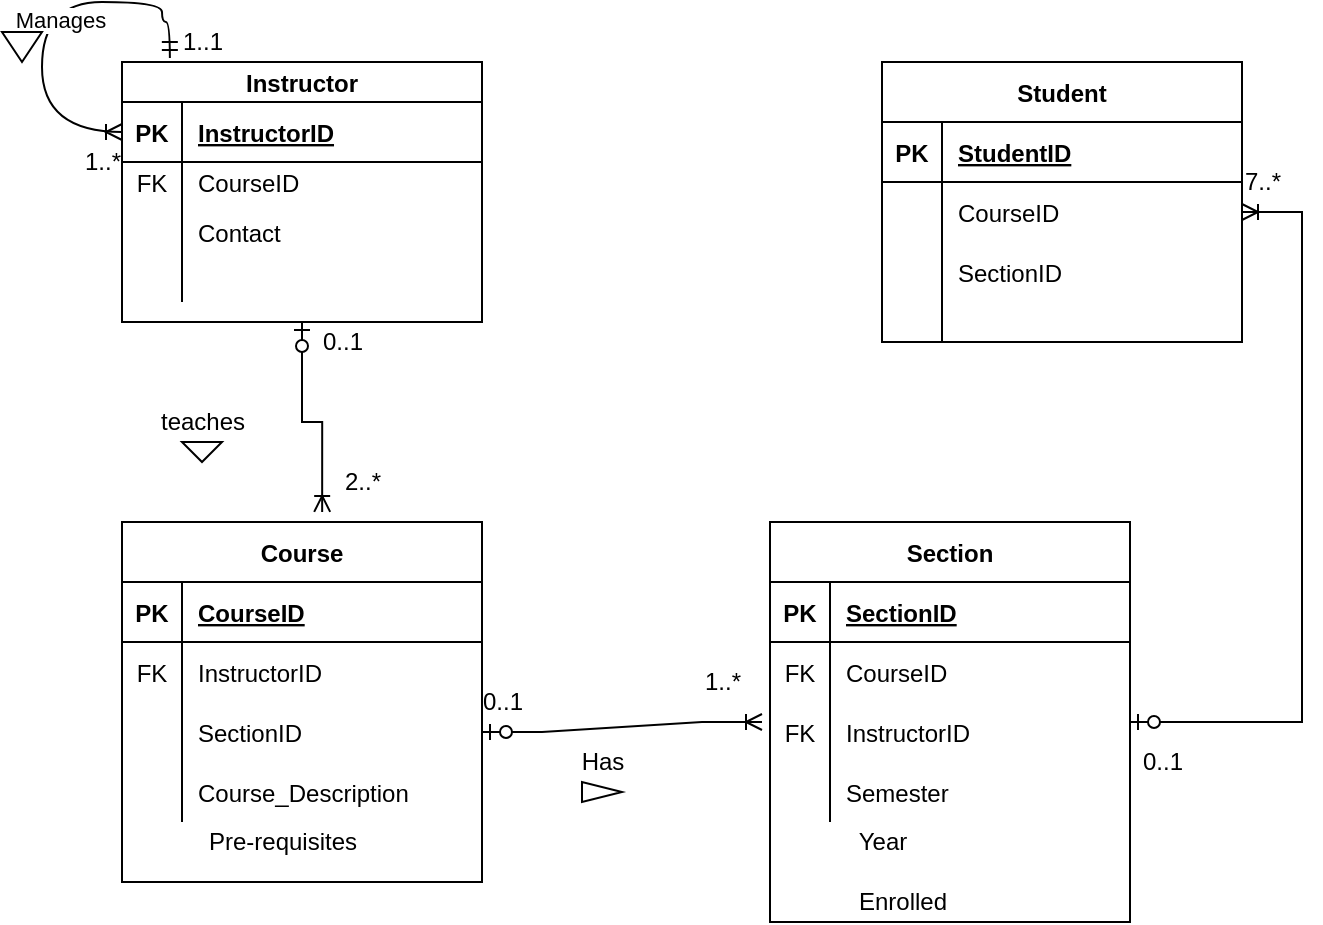 <mxfile version="15.5.9" type="github"><diagram id="Qz0gbIjcsVXX4KqOEKWy" name="Page-1"><mxGraphModel dx="1186" dy="568" grid="1" gridSize="10" guides="1" tooltips="1" connect="1" arrows="1" fold="1" page="1" pageScale="1" pageWidth="827" pageHeight="1169" math="0" shadow="0"><root><mxCell id="0"/><mxCell id="1" parent="0"/><mxCell id="Gknzh7UzwcLJD8zd_KJL-32" value="Instructor" style="shape=table;startSize=20;container=1;collapsible=1;childLayout=tableLayout;fixedRows=1;rowLines=0;fontStyle=1;align=center;resizeLast=1;" vertex="1" parent="1"><mxGeometry x="90" y="40" width="180" height="130" as="geometry"/></mxCell><mxCell id="Gknzh7UzwcLJD8zd_KJL-33" value="" style="shape=partialRectangle;collapsible=0;dropTarget=0;pointerEvents=0;fillColor=none;top=0;left=0;bottom=1;right=0;points=[[0,0.5],[1,0.5]];portConstraint=eastwest;" vertex="1" parent="Gknzh7UzwcLJD8zd_KJL-32"><mxGeometry y="20" width="180" height="30" as="geometry"/></mxCell><mxCell id="Gknzh7UzwcLJD8zd_KJL-34" value="PK" style="shape=partialRectangle;connectable=0;fillColor=none;top=0;left=0;bottom=0;right=0;fontStyle=1;overflow=hidden;" vertex="1" parent="Gknzh7UzwcLJD8zd_KJL-33"><mxGeometry width="30" height="30" as="geometry"><mxRectangle width="30" height="30" as="alternateBounds"/></mxGeometry></mxCell><mxCell id="Gknzh7UzwcLJD8zd_KJL-35" value="InstructorID" style="shape=partialRectangle;connectable=0;fillColor=none;top=0;left=0;bottom=0;right=0;align=left;spacingLeft=6;fontStyle=5;overflow=hidden;" vertex="1" parent="Gknzh7UzwcLJD8zd_KJL-33"><mxGeometry x="30" width="150" height="30" as="geometry"><mxRectangle width="150" height="30" as="alternateBounds"/></mxGeometry></mxCell><mxCell id="Gknzh7UzwcLJD8zd_KJL-36" value="" style="shape=partialRectangle;collapsible=0;dropTarget=0;pointerEvents=0;fillColor=none;top=0;left=0;bottom=0;right=0;points=[[0,0.5],[1,0.5]];portConstraint=eastwest;" vertex="1" parent="Gknzh7UzwcLJD8zd_KJL-32"><mxGeometry y="50" width="180" height="20" as="geometry"/></mxCell><mxCell id="Gknzh7UzwcLJD8zd_KJL-37" value="FK" style="shape=partialRectangle;connectable=0;fillColor=none;top=0;left=0;bottom=0;right=0;editable=1;overflow=hidden;" vertex="1" parent="Gknzh7UzwcLJD8zd_KJL-36"><mxGeometry width="30" height="20" as="geometry"><mxRectangle width="30" height="20" as="alternateBounds"/></mxGeometry></mxCell><mxCell id="Gknzh7UzwcLJD8zd_KJL-38" value="CourseID" style="shape=partialRectangle;connectable=0;fillColor=none;top=0;left=0;bottom=0;right=0;align=left;spacingLeft=6;overflow=hidden;" vertex="1" parent="Gknzh7UzwcLJD8zd_KJL-36"><mxGeometry x="30" width="150" height="20" as="geometry"><mxRectangle width="150" height="20" as="alternateBounds"/></mxGeometry></mxCell><mxCell id="Gknzh7UzwcLJD8zd_KJL-39" value="" style="shape=partialRectangle;collapsible=0;dropTarget=0;pointerEvents=0;fillColor=none;top=0;left=0;bottom=0;right=0;points=[[0,0.5],[1,0.5]];portConstraint=eastwest;" vertex="1" parent="Gknzh7UzwcLJD8zd_KJL-32"><mxGeometry y="70" width="180" height="30" as="geometry"/></mxCell><mxCell id="Gknzh7UzwcLJD8zd_KJL-40" value="" style="shape=partialRectangle;connectable=0;fillColor=none;top=0;left=0;bottom=0;right=0;editable=1;overflow=hidden;" vertex="1" parent="Gknzh7UzwcLJD8zd_KJL-39"><mxGeometry width="30" height="30" as="geometry"><mxRectangle width="30" height="30" as="alternateBounds"/></mxGeometry></mxCell><mxCell id="Gknzh7UzwcLJD8zd_KJL-41" value="Contact" style="shape=partialRectangle;connectable=0;fillColor=none;top=0;left=0;bottom=0;right=0;align=left;spacingLeft=6;overflow=hidden;" vertex="1" parent="Gknzh7UzwcLJD8zd_KJL-39"><mxGeometry x="30" width="150" height="30" as="geometry"><mxRectangle width="150" height="30" as="alternateBounds"/></mxGeometry></mxCell><mxCell id="Gknzh7UzwcLJD8zd_KJL-42" value="" style="shape=partialRectangle;collapsible=0;dropTarget=0;pointerEvents=0;fillColor=none;top=0;left=0;bottom=0;right=0;points=[[0,0.5],[1,0.5]];portConstraint=eastwest;" vertex="1" parent="Gknzh7UzwcLJD8zd_KJL-32"><mxGeometry y="100" width="180" height="20" as="geometry"/></mxCell><mxCell id="Gknzh7UzwcLJD8zd_KJL-43" value="" style="shape=partialRectangle;connectable=0;fillColor=none;top=0;left=0;bottom=0;right=0;editable=1;overflow=hidden;" vertex="1" parent="Gknzh7UzwcLJD8zd_KJL-42"><mxGeometry width="30" height="20" as="geometry"><mxRectangle width="30" height="20" as="alternateBounds"/></mxGeometry></mxCell><mxCell id="Gknzh7UzwcLJD8zd_KJL-44" value="" style="shape=partialRectangle;connectable=0;fillColor=none;top=0;left=0;bottom=0;right=0;align=left;spacingLeft=6;overflow=hidden;" vertex="1" parent="Gknzh7UzwcLJD8zd_KJL-42"><mxGeometry x="30" width="150" height="20" as="geometry"><mxRectangle width="150" height="20" as="alternateBounds"/></mxGeometry></mxCell><mxCell id="Gknzh7UzwcLJD8zd_KJL-45" value="" style="edgeStyle=orthogonalEdgeStyle;fontSize=12;html=1;endArrow=ERoneToMany;startArrow=ERmandOne;rounded=0;entryX=0;entryY=0.5;entryDx=0;entryDy=0;curved=1;exitX=0.133;exitY=-0.015;exitDx=0;exitDy=0;exitPerimeter=0;" edge="1" parent="Gknzh7UzwcLJD8zd_KJL-32" source="Gknzh7UzwcLJD8zd_KJL-32" target="Gknzh7UzwcLJD8zd_KJL-33"><mxGeometry width="100" height="100" relative="1" as="geometry"><mxPoint x="20" y="-20" as="sourcePoint"/><mxPoint x="10" y="-30" as="targetPoint"/><Array as="points"><mxPoint x="24" y="-20"/><mxPoint x="20" y="-20"/><mxPoint x="20" y="-30"/><mxPoint x="-40" y="-30"/><mxPoint x="-40" y="35"/></Array></mxGeometry></mxCell><mxCell id="Gknzh7UzwcLJD8zd_KJL-48" value="Manages" style="edgeLabel;html=1;align=center;verticalAlign=middle;resizable=0;points=[];" vertex="1" connectable="0" parent="Gknzh7UzwcLJD8zd_KJL-45"><mxGeometry x="0.025" y="9" relative="1" as="geometry"><mxPoint as="offset"/></mxGeometry></mxCell><mxCell id="Gknzh7UzwcLJD8zd_KJL-46" value="1..1" style="text;html=1;align=center;verticalAlign=middle;resizable=0;points=[];autosize=1;strokeColor=none;fillColor=none;" vertex="1" parent="1"><mxGeometry x="110" y="20" width="40" height="20" as="geometry"/></mxCell><mxCell id="Gknzh7UzwcLJD8zd_KJL-47" value="1..*" style="text;html=1;align=center;verticalAlign=middle;resizable=0;points=[];autosize=1;strokeColor=none;fillColor=none;" vertex="1" parent="1"><mxGeometry x="65" y="80" width="30" height="20" as="geometry"/></mxCell><mxCell id="Gknzh7UzwcLJD8zd_KJL-49" value="Course" style="shape=table;startSize=30;container=1;collapsible=1;childLayout=tableLayout;fixedRows=1;rowLines=0;fontStyle=1;align=center;resizeLast=1;" vertex="1" parent="1"><mxGeometry x="90" y="270" width="180" height="180" as="geometry"/></mxCell><mxCell id="Gknzh7UzwcLJD8zd_KJL-50" value="" style="shape=partialRectangle;collapsible=0;dropTarget=0;pointerEvents=0;fillColor=none;top=0;left=0;bottom=1;right=0;points=[[0,0.5],[1,0.5]];portConstraint=eastwest;" vertex="1" parent="Gknzh7UzwcLJD8zd_KJL-49"><mxGeometry y="30" width="180" height="30" as="geometry"/></mxCell><mxCell id="Gknzh7UzwcLJD8zd_KJL-51" value="PK" style="shape=partialRectangle;connectable=0;fillColor=none;top=0;left=0;bottom=0;right=0;fontStyle=1;overflow=hidden;" vertex="1" parent="Gknzh7UzwcLJD8zd_KJL-50"><mxGeometry width="30" height="30" as="geometry"><mxRectangle width="30" height="30" as="alternateBounds"/></mxGeometry></mxCell><mxCell id="Gknzh7UzwcLJD8zd_KJL-52" value="CourseID" style="shape=partialRectangle;connectable=0;fillColor=none;top=0;left=0;bottom=0;right=0;align=left;spacingLeft=6;fontStyle=5;overflow=hidden;" vertex="1" parent="Gknzh7UzwcLJD8zd_KJL-50"><mxGeometry x="30" width="150" height="30" as="geometry"><mxRectangle width="150" height="30" as="alternateBounds"/></mxGeometry></mxCell><mxCell id="Gknzh7UzwcLJD8zd_KJL-53" value="" style="shape=partialRectangle;collapsible=0;dropTarget=0;pointerEvents=0;fillColor=none;top=0;left=0;bottom=0;right=0;points=[[0,0.5],[1,0.5]];portConstraint=eastwest;" vertex="1" parent="Gknzh7UzwcLJD8zd_KJL-49"><mxGeometry y="60" width="180" height="30" as="geometry"/></mxCell><mxCell id="Gknzh7UzwcLJD8zd_KJL-54" value="FK" style="shape=partialRectangle;connectable=0;fillColor=none;top=0;left=0;bottom=0;right=0;editable=1;overflow=hidden;" vertex="1" parent="Gknzh7UzwcLJD8zd_KJL-53"><mxGeometry width="30" height="30" as="geometry"><mxRectangle width="30" height="30" as="alternateBounds"/></mxGeometry></mxCell><mxCell id="Gknzh7UzwcLJD8zd_KJL-55" value="InstructorID" style="shape=partialRectangle;connectable=0;fillColor=none;top=0;left=0;bottom=0;right=0;align=left;spacingLeft=6;overflow=hidden;" vertex="1" parent="Gknzh7UzwcLJD8zd_KJL-53"><mxGeometry x="30" width="150" height="30" as="geometry"><mxRectangle width="150" height="30" as="alternateBounds"/></mxGeometry></mxCell><mxCell id="Gknzh7UzwcLJD8zd_KJL-56" value="" style="shape=partialRectangle;collapsible=0;dropTarget=0;pointerEvents=0;fillColor=none;top=0;left=0;bottom=0;right=0;points=[[0,0.5],[1,0.5]];portConstraint=eastwest;" vertex="1" parent="Gknzh7UzwcLJD8zd_KJL-49"><mxGeometry y="90" width="180" height="30" as="geometry"/></mxCell><mxCell id="Gknzh7UzwcLJD8zd_KJL-57" value="" style="shape=partialRectangle;connectable=0;fillColor=none;top=0;left=0;bottom=0;right=0;editable=1;overflow=hidden;" vertex="1" parent="Gknzh7UzwcLJD8zd_KJL-56"><mxGeometry width="30" height="30" as="geometry"><mxRectangle width="30" height="30" as="alternateBounds"/></mxGeometry></mxCell><mxCell id="Gknzh7UzwcLJD8zd_KJL-58" value="SectionID" style="shape=partialRectangle;connectable=0;fillColor=none;top=0;left=0;bottom=0;right=0;align=left;spacingLeft=6;overflow=hidden;" vertex="1" parent="Gknzh7UzwcLJD8zd_KJL-56"><mxGeometry x="30" width="150" height="30" as="geometry"><mxRectangle width="150" height="30" as="alternateBounds"/></mxGeometry></mxCell><mxCell id="Gknzh7UzwcLJD8zd_KJL-59" value="" style="shape=partialRectangle;collapsible=0;dropTarget=0;pointerEvents=0;fillColor=none;top=0;left=0;bottom=0;right=0;points=[[0,0.5],[1,0.5]];portConstraint=eastwest;" vertex="1" parent="Gknzh7UzwcLJD8zd_KJL-49"><mxGeometry y="120" width="180" height="30" as="geometry"/></mxCell><mxCell id="Gknzh7UzwcLJD8zd_KJL-60" value="" style="shape=partialRectangle;connectable=0;fillColor=none;top=0;left=0;bottom=0;right=0;editable=1;overflow=hidden;" vertex="1" parent="Gknzh7UzwcLJD8zd_KJL-59"><mxGeometry width="30" height="30" as="geometry"><mxRectangle width="30" height="30" as="alternateBounds"/></mxGeometry></mxCell><mxCell id="Gknzh7UzwcLJD8zd_KJL-61" value="Course_Description" style="shape=partialRectangle;connectable=0;fillColor=none;top=0;left=0;bottom=0;right=0;align=left;spacingLeft=6;overflow=hidden;" vertex="1" parent="Gknzh7UzwcLJD8zd_KJL-59"><mxGeometry x="30" width="150" height="30" as="geometry"><mxRectangle width="150" height="30" as="alternateBounds"/></mxGeometry></mxCell><mxCell id="Gknzh7UzwcLJD8zd_KJL-62" value="Pre-requisites" style="text;html=1;align=center;verticalAlign=middle;resizable=0;points=[];autosize=1;strokeColor=none;fillColor=none;" vertex="1" parent="1"><mxGeometry x="125" y="420" width="90" height="20" as="geometry"/></mxCell><mxCell id="Gknzh7UzwcLJD8zd_KJL-63" value="" style="edgeStyle=orthogonalEdgeStyle;fontSize=12;html=1;endArrow=ERoneToMany;startArrow=ERzeroToOne;rounded=0;elbow=vertical;exitX=0.5;exitY=1;exitDx=0;exitDy=0;entryX=0.556;entryY=-0.028;entryDx=0;entryDy=0;entryPerimeter=0;" edge="1" parent="1" source="Gknzh7UzwcLJD8zd_KJL-32" target="Gknzh7UzwcLJD8zd_KJL-49"><mxGeometry width="100" height="100" relative="1" as="geometry"><mxPoint x="360" y="350" as="sourcePoint"/><mxPoint x="460" y="250" as="targetPoint"/><Array as="points"><mxPoint x="180" y="220"/><mxPoint x="190" y="220"/></Array></mxGeometry></mxCell><mxCell id="Gknzh7UzwcLJD8zd_KJL-65" value="0..1" style="text;html=1;align=center;verticalAlign=middle;resizable=0;points=[];autosize=1;strokeColor=none;fillColor=none;" vertex="1" parent="1"><mxGeometry x="180" y="170" width="40" height="20" as="geometry"/></mxCell><mxCell id="Gknzh7UzwcLJD8zd_KJL-66" value="2..*" style="text;html=1;align=center;verticalAlign=middle;resizable=0;points=[];autosize=1;strokeColor=none;fillColor=none;" vertex="1" parent="1"><mxGeometry x="195" y="240" width="30" height="20" as="geometry"/></mxCell><mxCell id="Gknzh7UzwcLJD8zd_KJL-67" value="teaches" style="text;html=1;align=center;verticalAlign=middle;resizable=0;points=[];autosize=1;strokeColor=none;fillColor=none;" vertex="1" parent="1"><mxGeometry x="100" y="210" width="60" height="20" as="geometry"/></mxCell><mxCell id="Gknzh7UzwcLJD8zd_KJL-69" value="" style="html=1;shadow=0;dashed=0;align=center;verticalAlign=middle;shape=mxgraph.arrows2.arrow;dy=0.6;dx=40;direction=south;notch=0;" vertex="1" parent="1"><mxGeometry x="120" y="230" width="20" height="10" as="geometry"/></mxCell><mxCell id="Gknzh7UzwcLJD8zd_KJL-70" value="" style="html=1;shadow=0;dashed=0;align=center;verticalAlign=middle;shape=mxgraph.arrows2.arrow;dy=0.6;dx=40;direction=south;notch=0;" vertex="1" parent="1"><mxGeometry x="30" y="25" width="20" height="15" as="geometry"/></mxCell><mxCell id="Gknzh7UzwcLJD8zd_KJL-71" value="Section" style="shape=table;startSize=30;container=1;collapsible=1;childLayout=tableLayout;fixedRows=1;rowLines=0;fontStyle=1;align=center;resizeLast=1;" vertex="1" parent="1"><mxGeometry x="414" y="270" width="180" height="200" as="geometry"/></mxCell><mxCell id="Gknzh7UzwcLJD8zd_KJL-72" value="" style="shape=partialRectangle;collapsible=0;dropTarget=0;pointerEvents=0;fillColor=none;top=0;left=0;bottom=1;right=0;points=[[0,0.5],[1,0.5]];portConstraint=eastwest;" vertex="1" parent="Gknzh7UzwcLJD8zd_KJL-71"><mxGeometry y="30" width="180" height="30" as="geometry"/></mxCell><mxCell id="Gknzh7UzwcLJD8zd_KJL-73" value="PK" style="shape=partialRectangle;connectable=0;fillColor=none;top=0;left=0;bottom=0;right=0;fontStyle=1;overflow=hidden;" vertex="1" parent="Gknzh7UzwcLJD8zd_KJL-72"><mxGeometry width="30" height="30" as="geometry"><mxRectangle width="30" height="30" as="alternateBounds"/></mxGeometry></mxCell><mxCell id="Gknzh7UzwcLJD8zd_KJL-74" value="SectionID" style="shape=partialRectangle;connectable=0;fillColor=none;top=0;left=0;bottom=0;right=0;align=left;spacingLeft=6;fontStyle=5;overflow=hidden;" vertex="1" parent="Gknzh7UzwcLJD8zd_KJL-72"><mxGeometry x="30" width="150" height="30" as="geometry"><mxRectangle width="150" height="30" as="alternateBounds"/></mxGeometry></mxCell><mxCell id="Gknzh7UzwcLJD8zd_KJL-75" value="" style="shape=partialRectangle;collapsible=0;dropTarget=0;pointerEvents=0;fillColor=none;top=0;left=0;bottom=0;right=0;points=[[0,0.5],[1,0.5]];portConstraint=eastwest;" vertex="1" parent="Gknzh7UzwcLJD8zd_KJL-71"><mxGeometry y="60" width="180" height="30" as="geometry"/></mxCell><mxCell id="Gknzh7UzwcLJD8zd_KJL-76" value="FK" style="shape=partialRectangle;connectable=0;fillColor=none;top=0;left=0;bottom=0;right=0;editable=1;overflow=hidden;" vertex="1" parent="Gknzh7UzwcLJD8zd_KJL-75"><mxGeometry width="30" height="30" as="geometry"><mxRectangle width="30" height="30" as="alternateBounds"/></mxGeometry></mxCell><mxCell id="Gknzh7UzwcLJD8zd_KJL-77" value="CourseID" style="shape=partialRectangle;connectable=0;fillColor=none;top=0;left=0;bottom=0;right=0;align=left;spacingLeft=6;overflow=hidden;" vertex="1" parent="Gknzh7UzwcLJD8zd_KJL-75"><mxGeometry x="30" width="150" height="30" as="geometry"><mxRectangle width="150" height="30" as="alternateBounds"/></mxGeometry></mxCell><mxCell id="Gknzh7UzwcLJD8zd_KJL-78" value="" style="shape=partialRectangle;collapsible=0;dropTarget=0;pointerEvents=0;fillColor=none;top=0;left=0;bottom=0;right=0;points=[[0,0.5],[1,0.5]];portConstraint=eastwest;" vertex="1" parent="Gknzh7UzwcLJD8zd_KJL-71"><mxGeometry y="90" width="180" height="30" as="geometry"/></mxCell><mxCell id="Gknzh7UzwcLJD8zd_KJL-79" value="FK" style="shape=partialRectangle;connectable=0;fillColor=none;top=0;left=0;bottom=0;right=0;editable=1;overflow=hidden;" vertex="1" parent="Gknzh7UzwcLJD8zd_KJL-78"><mxGeometry width="30" height="30" as="geometry"><mxRectangle width="30" height="30" as="alternateBounds"/></mxGeometry></mxCell><mxCell id="Gknzh7UzwcLJD8zd_KJL-80" value="InstructorID" style="shape=partialRectangle;connectable=0;fillColor=none;top=0;left=0;bottom=0;right=0;align=left;spacingLeft=6;overflow=hidden;" vertex="1" parent="Gknzh7UzwcLJD8zd_KJL-78"><mxGeometry x="30" width="150" height="30" as="geometry"><mxRectangle width="150" height="30" as="alternateBounds"/></mxGeometry></mxCell><mxCell id="Gknzh7UzwcLJD8zd_KJL-81" value="" style="shape=partialRectangle;collapsible=0;dropTarget=0;pointerEvents=0;fillColor=none;top=0;left=0;bottom=0;right=0;points=[[0,0.5],[1,0.5]];portConstraint=eastwest;" vertex="1" parent="Gknzh7UzwcLJD8zd_KJL-71"><mxGeometry y="120" width="180" height="30" as="geometry"/></mxCell><mxCell id="Gknzh7UzwcLJD8zd_KJL-82" value="" style="shape=partialRectangle;connectable=0;fillColor=none;top=0;left=0;bottom=0;right=0;editable=1;overflow=hidden;" vertex="1" parent="Gknzh7UzwcLJD8zd_KJL-81"><mxGeometry width="30" height="30" as="geometry"><mxRectangle width="30" height="30" as="alternateBounds"/></mxGeometry></mxCell><mxCell id="Gknzh7UzwcLJD8zd_KJL-83" value="Semester" style="shape=partialRectangle;connectable=0;fillColor=none;top=0;left=0;bottom=0;right=0;align=left;spacingLeft=6;overflow=hidden;" vertex="1" parent="Gknzh7UzwcLJD8zd_KJL-81"><mxGeometry x="30" width="150" height="30" as="geometry"><mxRectangle width="150" height="30" as="alternateBounds"/></mxGeometry></mxCell><mxCell id="Gknzh7UzwcLJD8zd_KJL-84" value="Year" style="text;html=1;align=center;verticalAlign=middle;resizable=0;points=[];autosize=1;strokeColor=none;fillColor=none;" vertex="1" parent="1"><mxGeometry x="450" y="420" width="40" height="20" as="geometry"/></mxCell><mxCell id="Gknzh7UzwcLJD8zd_KJL-85" value="Enrolled" style="text;html=1;align=center;verticalAlign=middle;resizable=0;points=[];autosize=1;strokeColor=none;fillColor=none;" vertex="1" parent="1"><mxGeometry x="450" y="450" width="60" height="20" as="geometry"/></mxCell><mxCell id="Gknzh7UzwcLJD8zd_KJL-86" value="" style="edgeStyle=entityRelationEdgeStyle;fontSize=12;html=1;endArrow=ERoneToMany;startArrow=ERzeroToOne;rounded=0;elbow=vertical;exitX=1;exitY=0.5;exitDx=0;exitDy=0;" edge="1" parent="1" source="Gknzh7UzwcLJD8zd_KJL-56"><mxGeometry width="100" height="100" relative="1" as="geometry"><mxPoint x="360" y="410" as="sourcePoint"/><mxPoint x="410" y="370" as="targetPoint"/></mxGeometry></mxCell><mxCell id="Gknzh7UzwcLJD8zd_KJL-87" value="0..1" style="text;html=1;align=center;verticalAlign=middle;resizable=0;points=[];autosize=1;strokeColor=none;fillColor=none;" vertex="1" parent="1"><mxGeometry x="260" y="350" width="40" height="20" as="geometry"/></mxCell><mxCell id="Gknzh7UzwcLJD8zd_KJL-88" value="1..*" style="text;html=1;align=center;verticalAlign=middle;resizable=0;points=[];autosize=1;strokeColor=none;fillColor=none;" vertex="1" parent="1"><mxGeometry x="375" y="340" width="30" height="20" as="geometry"/></mxCell><mxCell id="Gknzh7UzwcLJD8zd_KJL-89" value="Has" style="text;html=1;align=center;verticalAlign=middle;resizable=0;points=[];autosize=1;strokeColor=none;fillColor=none;" vertex="1" parent="1"><mxGeometry x="310" y="380" width="40" height="20" as="geometry"/></mxCell><mxCell id="Gknzh7UzwcLJD8zd_KJL-90" value="" style="html=1;shadow=0;dashed=0;align=center;verticalAlign=middle;shape=mxgraph.arrows2.arrow;dy=0.6;dx=40;notch=0;" vertex="1" parent="1"><mxGeometry x="320" y="400" width="20" height="10" as="geometry"/></mxCell><mxCell id="Gknzh7UzwcLJD8zd_KJL-91" value="Student" style="shape=table;startSize=30;container=1;collapsible=1;childLayout=tableLayout;fixedRows=1;rowLines=0;fontStyle=1;align=center;resizeLast=1;" vertex="1" parent="1"><mxGeometry x="470" y="40" width="180" height="140" as="geometry"/></mxCell><mxCell id="Gknzh7UzwcLJD8zd_KJL-92" value="" style="shape=partialRectangle;collapsible=0;dropTarget=0;pointerEvents=0;fillColor=none;top=0;left=0;bottom=1;right=0;points=[[0,0.5],[1,0.5]];portConstraint=eastwest;" vertex="1" parent="Gknzh7UzwcLJD8zd_KJL-91"><mxGeometry y="30" width="180" height="30" as="geometry"/></mxCell><mxCell id="Gknzh7UzwcLJD8zd_KJL-93" value="PK" style="shape=partialRectangle;connectable=0;fillColor=none;top=0;left=0;bottom=0;right=0;fontStyle=1;overflow=hidden;" vertex="1" parent="Gknzh7UzwcLJD8zd_KJL-92"><mxGeometry width="30" height="30" as="geometry"><mxRectangle width="30" height="30" as="alternateBounds"/></mxGeometry></mxCell><mxCell id="Gknzh7UzwcLJD8zd_KJL-94" value="StudentID" style="shape=partialRectangle;connectable=0;fillColor=none;top=0;left=0;bottom=0;right=0;align=left;spacingLeft=6;fontStyle=5;overflow=hidden;" vertex="1" parent="Gknzh7UzwcLJD8zd_KJL-92"><mxGeometry x="30" width="150" height="30" as="geometry"><mxRectangle width="150" height="30" as="alternateBounds"/></mxGeometry></mxCell><mxCell id="Gknzh7UzwcLJD8zd_KJL-95" value="" style="shape=partialRectangle;collapsible=0;dropTarget=0;pointerEvents=0;fillColor=none;top=0;left=0;bottom=0;right=0;points=[[0,0.5],[1,0.5]];portConstraint=eastwest;" vertex="1" parent="Gknzh7UzwcLJD8zd_KJL-91"><mxGeometry y="60" width="180" height="30" as="geometry"/></mxCell><mxCell id="Gknzh7UzwcLJD8zd_KJL-96" value="" style="shape=partialRectangle;connectable=0;fillColor=none;top=0;left=0;bottom=0;right=0;editable=1;overflow=hidden;" vertex="1" parent="Gknzh7UzwcLJD8zd_KJL-95"><mxGeometry width="30" height="30" as="geometry"><mxRectangle width="30" height="30" as="alternateBounds"/></mxGeometry></mxCell><mxCell id="Gknzh7UzwcLJD8zd_KJL-97" value="CourseID" style="shape=partialRectangle;connectable=0;fillColor=none;top=0;left=0;bottom=0;right=0;align=left;spacingLeft=6;overflow=hidden;" vertex="1" parent="Gknzh7UzwcLJD8zd_KJL-95"><mxGeometry x="30" width="150" height="30" as="geometry"><mxRectangle width="150" height="30" as="alternateBounds"/></mxGeometry></mxCell><mxCell id="Gknzh7UzwcLJD8zd_KJL-98" value="" style="shape=partialRectangle;collapsible=0;dropTarget=0;pointerEvents=0;fillColor=none;top=0;left=0;bottom=0;right=0;points=[[0,0.5],[1,0.5]];portConstraint=eastwest;" vertex="1" parent="Gknzh7UzwcLJD8zd_KJL-91"><mxGeometry y="90" width="180" height="30" as="geometry"/></mxCell><mxCell id="Gknzh7UzwcLJD8zd_KJL-99" value="" style="shape=partialRectangle;connectable=0;fillColor=none;top=0;left=0;bottom=0;right=0;editable=1;overflow=hidden;" vertex="1" parent="Gknzh7UzwcLJD8zd_KJL-98"><mxGeometry width="30" height="30" as="geometry"><mxRectangle width="30" height="30" as="alternateBounds"/></mxGeometry></mxCell><mxCell id="Gknzh7UzwcLJD8zd_KJL-100" value="SectionID" style="shape=partialRectangle;connectable=0;fillColor=none;top=0;left=0;bottom=0;right=0;align=left;spacingLeft=6;overflow=hidden;" vertex="1" parent="Gknzh7UzwcLJD8zd_KJL-98"><mxGeometry x="30" width="150" height="30" as="geometry"><mxRectangle width="150" height="30" as="alternateBounds"/></mxGeometry></mxCell><mxCell id="Gknzh7UzwcLJD8zd_KJL-101" value="" style="shape=partialRectangle;collapsible=0;dropTarget=0;pointerEvents=0;fillColor=none;top=0;left=0;bottom=0;right=0;points=[[0,0.5],[1,0.5]];portConstraint=eastwest;" vertex="1" parent="Gknzh7UzwcLJD8zd_KJL-91"><mxGeometry y="120" width="180" height="20" as="geometry"/></mxCell><mxCell id="Gknzh7UzwcLJD8zd_KJL-102" value="" style="shape=partialRectangle;connectable=0;fillColor=none;top=0;left=0;bottom=0;right=0;editable=1;overflow=hidden;" vertex="1" parent="Gknzh7UzwcLJD8zd_KJL-101"><mxGeometry width="30" height="20" as="geometry"><mxRectangle width="30" height="20" as="alternateBounds"/></mxGeometry></mxCell><mxCell id="Gknzh7UzwcLJD8zd_KJL-103" value="" style="shape=partialRectangle;connectable=0;fillColor=none;top=0;left=0;bottom=0;right=0;align=left;spacingLeft=6;overflow=hidden;" vertex="1" parent="Gknzh7UzwcLJD8zd_KJL-101"><mxGeometry x="30" width="150" height="20" as="geometry"><mxRectangle width="150" height="20" as="alternateBounds"/></mxGeometry></mxCell><mxCell id="Gknzh7UzwcLJD8zd_KJL-105" value="0..1" style="text;html=1;align=center;verticalAlign=middle;resizable=0;points=[];autosize=1;strokeColor=none;fillColor=none;" vertex="1" parent="1"><mxGeometry x="590" y="380" width="40" height="20" as="geometry"/></mxCell><mxCell id="Gknzh7UzwcLJD8zd_KJL-106" value="" style="edgeStyle=entityRelationEdgeStyle;fontSize=12;html=1;endArrow=ERoneToMany;startArrow=ERzeroToOne;rounded=0;elbow=vertical;" edge="1" parent="1" target="Gknzh7UzwcLJD8zd_KJL-95"><mxGeometry width="100" height="100" relative="1" as="geometry"><mxPoint x="594" y="370" as="sourcePoint"/><mxPoint x="694" y="270" as="targetPoint"/></mxGeometry></mxCell><mxCell id="Gknzh7UzwcLJD8zd_KJL-107" value="7..*" style="text;html=1;align=center;verticalAlign=middle;resizable=0;points=[];autosize=1;strokeColor=none;fillColor=none;" vertex="1" parent="1"><mxGeometry x="645" y="90" width="30" height="20" as="geometry"/></mxCell></root></mxGraphModel></diagram></mxfile>